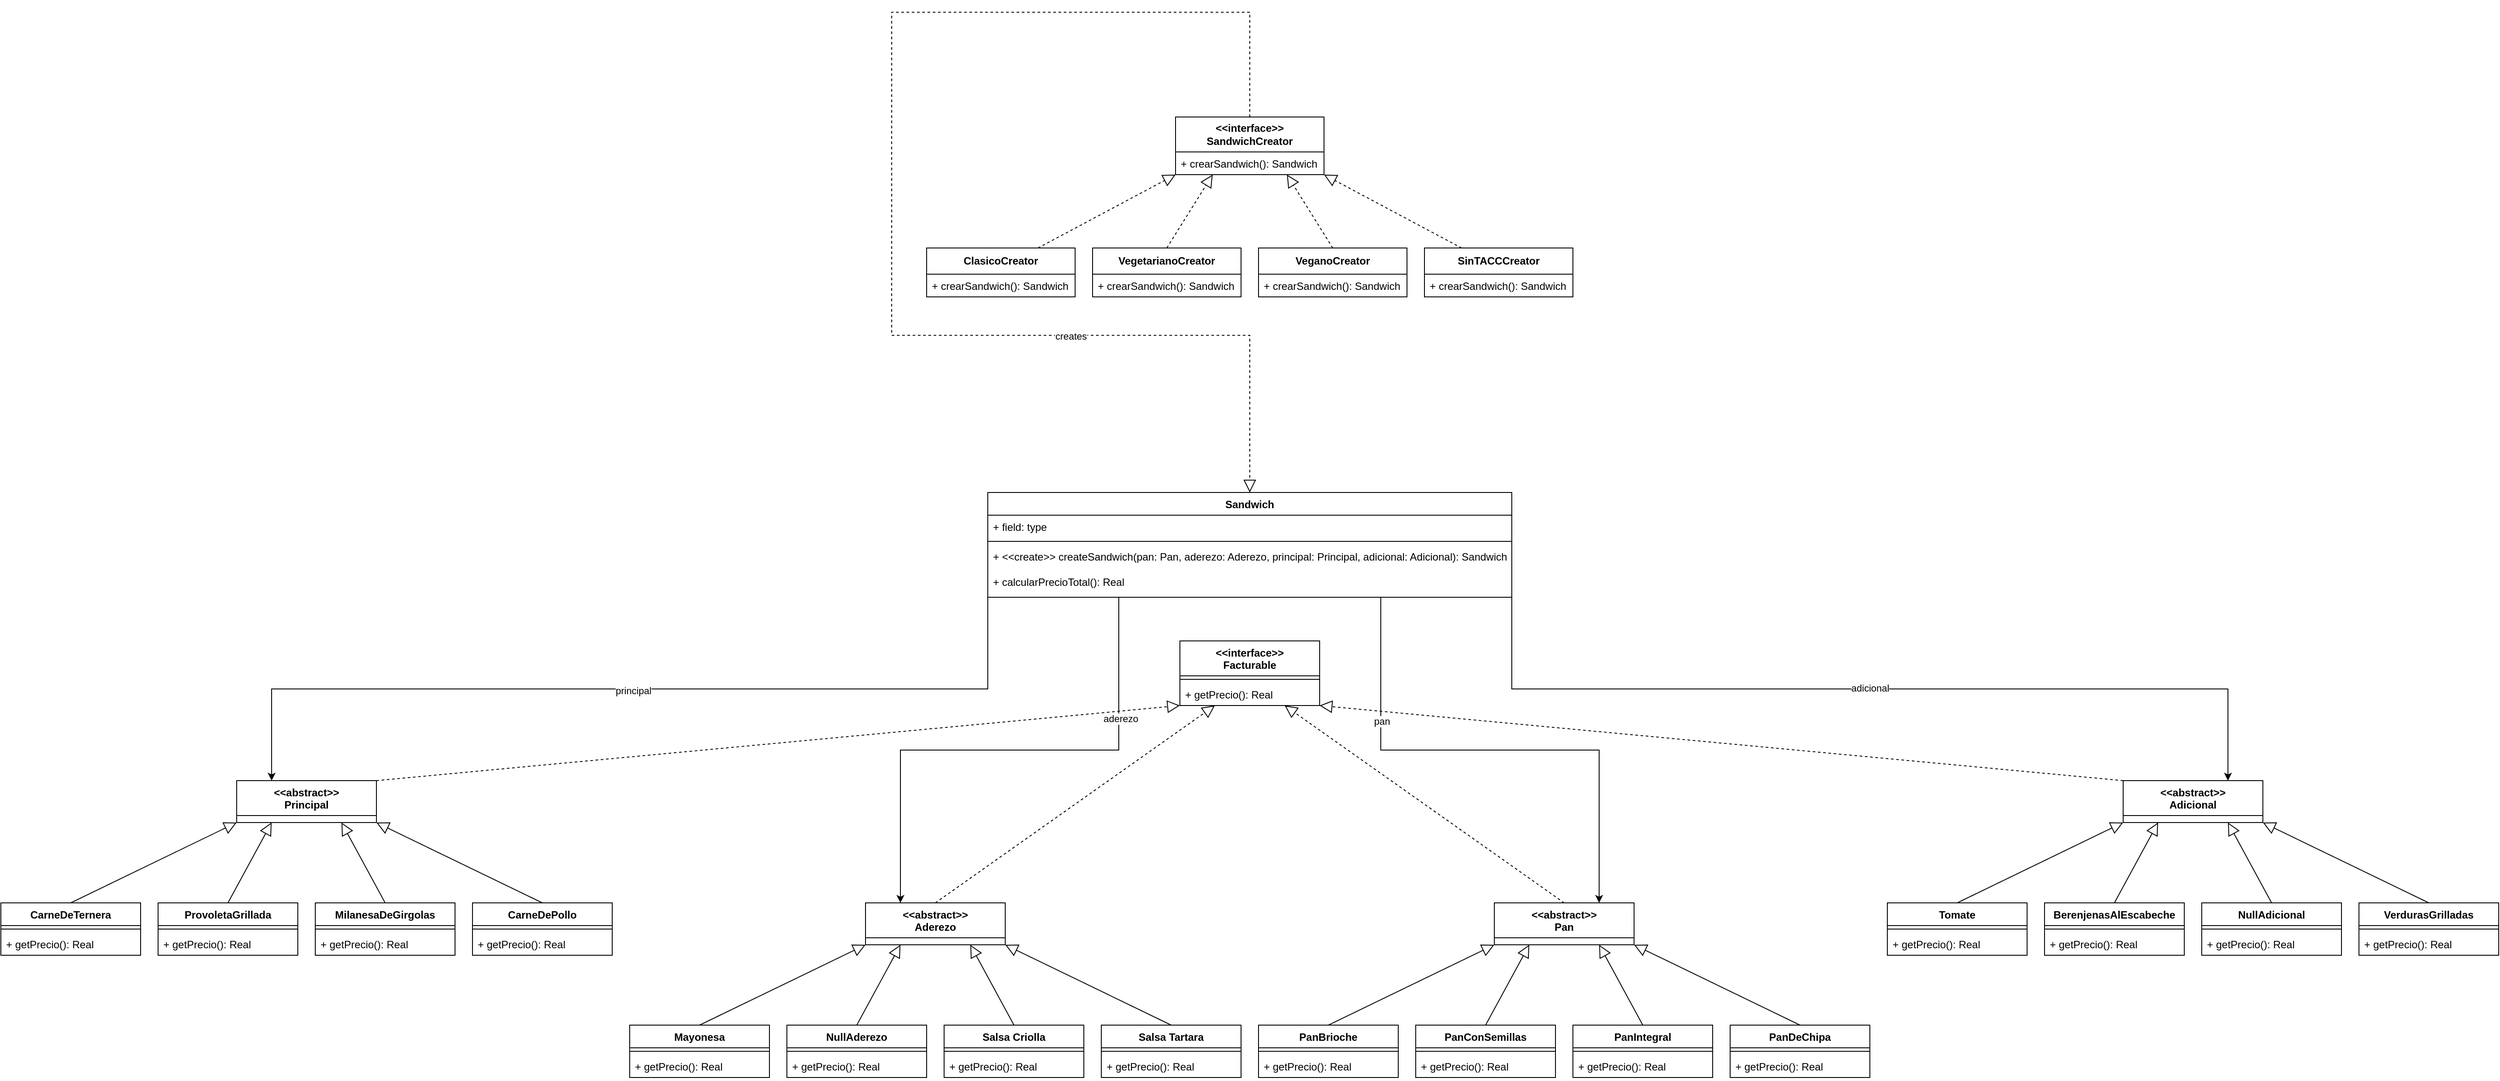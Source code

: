 <mxfile version="24.5.2" type="device">
  <diagram id="C5RBs43oDa-KdzZeNtuy" name="Page-1">
    <mxGraphModel dx="3088" dy="1905" grid="1" gridSize="10" guides="1" tooltips="1" connect="1" arrows="1" fold="1" page="1" pageScale="1" pageWidth="827" pageHeight="1169" math="0" shadow="0">
      <root>
        <mxCell id="WIyWlLk6GJQsqaUBKTNV-0" />
        <mxCell id="WIyWlLk6GJQsqaUBKTNV-1" parent="WIyWlLk6GJQsqaUBKTNV-0" />
        <mxCell id="1ritAqMeykAcv_voQN3b-46" style="edgeStyle=orthogonalEdgeStyle;rounded=0;orthogonalLoop=1;jettySize=auto;html=1;exitX=0;exitY=1;exitDx=0;exitDy=0;entryX=0.25;entryY=0;entryDx=0;entryDy=0;" edge="1" parent="WIyWlLk6GJQsqaUBKTNV-1" source="1ritAqMeykAcv_voQN3b-9" target="1ritAqMeykAcv_voQN3b-21">
          <mxGeometry relative="1" as="geometry" />
        </mxCell>
        <mxCell id="1ritAqMeykAcv_voQN3b-50" value="principal" style="edgeLabel;html=1;align=center;verticalAlign=middle;resizable=0;points=[];" vertex="1" connectable="0" parent="1ritAqMeykAcv_voQN3b-46">
          <mxGeometry x="-0.008" y="2" relative="1" as="geometry">
            <mxPoint as="offset" />
          </mxGeometry>
        </mxCell>
        <mxCell id="1ritAqMeykAcv_voQN3b-47" style="edgeStyle=orthogonalEdgeStyle;rounded=0;orthogonalLoop=1;jettySize=auto;html=1;exitX=1;exitY=1;exitDx=0;exitDy=0;entryX=0.75;entryY=0;entryDx=0;entryDy=0;" edge="1" parent="WIyWlLk6GJQsqaUBKTNV-1" source="1ritAqMeykAcv_voQN3b-9" target="1ritAqMeykAcv_voQN3b-28">
          <mxGeometry relative="1" as="geometry" />
        </mxCell>
        <mxCell id="1ritAqMeykAcv_voQN3b-53" value="adicional" style="edgeLabel;html=1;align=center;verticalAlign=middle;resizable=0;points=[];" vertex="1" connectable="0" parent="1ritAqMeykAcv_voQN3b-47">
          <mxGeometry y="1" relative="1" as="geometry">
            <mxPoint as="offset" />
          </mxGeometry>
        </mxCell>
        <mxCell id="1ritAqMeykAcv_voQN3b-48" style="edgeStyle=orthogonalEdgeStyle;rounded=0;orthogonalLoop=1;jettySize=auto;html=1;exitX=0.25;exitY=1;exitDx=0;exitDy=0;entryX=0.25;entryY=0;entryDx=0;entryDy=0;" edge="1" parent="WIyWlLk6GJQsqaUBKTNV-1" source="1ritAqMeykAcv_voQN3b-9" target="1ritAqMeykAcv_voQN3b-17">
          <mxGeometry relative="1" as="geometry" />
        </mxCell>
        <mxCell id="1ritAqMeykAcv_voQN3b-51" value="aderezo" style="edgeLabel;html=1;align=center;verticalAlign=middle;resizable=0;points=[];" vertex="1" connectable="0" parent="1ritAqMeykAcv_voQN3b-48">
          <mxGeometry x="-0.536" y="2" relative="1" as="geometry">
            <mxPoint as="offset" />
          </mxGeometry>
        </mxCell>
        <mxCell id="1ritAqMeykAcv_voQN3b-49" style="edgeStyle=orthogonalEdgeStyle;rounded=0;orthogonalLoop=1;jettySize=auto;html=1;exitX=0.75;exitY=1;exitDx=0;exitDy=0;entryX=0.75;entryY=0;entryDx=0;entryDy=0;" edge="1" parent="WIyWlLk6GJQsqaUBKTNV-1" source="1ritAqMeykAcv_voQN3b-9" target="1ritAqMeykAcv_voQN3b-25">
          <mxGeometry relative="1" as="geometry" />
        </mxCell>
        <mxCell id="1ritAqMeykAcv_voQN3b-52" value="pan" style="edgeLabel;html=1;align=center;verticalAlign=middle;resizable=0;points=[];" vertex="1" connectable="0" parent="1ritAqMeykAcv_voQN3b-49">
          <mxGeometry x="-0.527" y="1" relative="1" as="geometry">
            <mxPoint as="offset" />
          </mxGeometry>
        </mxCell>
        <mxCell id="1ritAqMeykAcv_voQN3b-9" value="Sandwich" style="swimlane;fontStyle=1;align=center;verticalAlign=top;childLayout=stackLayout;horizontal=1;startSize=26;horizontalStack=0;resizeParent=1;resizeParentMax=0;resizeLast=0;collapsible=1;marginBottom=0;whiteSpace=wrap;html=1;" vertex="1" parent="WIyWlLk6GJQsqaUBKTNV-1">
          <mxGeometry x="140" y="30" width="600" height="120" as="geometry">
            <mxRectangle x="360" y="80" width="90" height="30" as="alternateBounds" />
          </mxGeometry>
        </mxCell>
        <mxCell id="1ritAqMeykAcv_voQN3b-10" value="+ field: type" style="text;strokeColor=none;fillColor=none;align=left;verticalAlign=top;spacingLeft=4;spacingRight=4;overflow=hidden;rotatable=0;points=[[0,0.5],[1,0.5]];portConstraint=eastwest;whiteSpace=wrap;html=1;" vertex="1" parent="1ritAqMeykAcv_voQN3b-9">
          <mxGeometry y="26" width="600" height="26" as="geometry" />
        </mxCell>
        <mxCell id="1ritAqMeykAcv_voQN3b-11" value="" style="line;strokeWidth=1;fillColor=none;align=left;verticalAlign=middle;spacingTop=-1;spacingLeft=3;spacingRight=3;rotatable=0;labelPosition=right;points=[];portConstraint=eastwest;strokeColor=inherit;" vertex="1" parent="1ritAqMeykAcv_voQN3b-9">
          <mxGeometry y="52" width="600" height="8" as="geometry" />
        </mxCell>
        <mxCell id="1ritAqMeykAcv_voQN3b-12" value="&lt;div&gt;+ &amp;lt;&amp;lt;create&amp;gt;&amp;gt; createSandwich(pan: Pan, aderezo: Aderezo, principal: Principal, adicional: Adicional): Sandwich&lt;/div&gt;&lt;div&gt;&lt;br&gt;&lt;/div&gt;&lt;div&gt;+ calcularPrecioTotal(): Real&lt;br&gt;&lt;/div&gt;" style="text;strokeColor=none;fillColor=none;align=left;verticalAlign=top;spacingLeft=4;spacingRight=4;overflow=hidden;rotatable=0;points=[[0,0.5],[1,0.5]];portConstraint=eastwest;whiteSpace=wrap;html=1;" vertex="1" parent="1ritAqMeykAcv_voQN3b-9">
          <mxGeometry y="60" width="600" height="60" as="geometry" />
        </mxCell>
        <mxCell id="1ritAqMeykAcv_voQN3b-17" value="&lt;div&gt;&amp;lt;&amp;lt;abstract&amp;gt;&amp;gt;&lt;/div&gt;&lt;div&gt;Aderezo&lt;br&gt;&lt;/div&gt;" style="swimlane;fontStyle=1;align=center;verticalAlign=top;childLayout=stackLayout;horizontal=1;startSize=40;horizontalStack=0;resizeParent=1;resizeParentMax=0;resizeLast=0;collapsible=1;marginBottom=0;whiteSpace=wrap;html=1;" vertex="1" parent="WIyWlLk6GJQsqaUBKTNV-1">
          <mxGeometry y="500" width="160" height="48" as="geometry">
            <mxRectangle x="500" y="280" width="110" height="40" as="alternateBounds" />
          </mxGeometry>
        </mxCell>
        <mxCell id="1ritAqMeykAcv_voQN3b-21" value="&lt;div&gt;&amp;lt;&amp;lt;abstract&amp;gt;&amp;gt;&lt;/div&gt;&lt;div&gt;Principal&lt;br&gt;&lt;/div&gt;" style="swimlane;fontStyle=1;align=center;verticalAlign=top;childLayout=stackLayout;horizontal=1;startSize=40;horizontalStack=0;resizeParent=1;resizeParentMax=0;resizeLast=0;collapsible=1;marginBottom=0;whiteSpace=wrap;html=1;" vertex="1" parent="WIyWlLk6GJQsqaUBKTNV-1">
          <mxGeometry x="-720" y="360" width="160" height="48" as="geometry">
            <mxRectangle x="100" y="300" width="110" height="40" as="alternateBounds" />
          </mxGeometry>
        </mxCell>
        <mxCell id="1ritAqMeykAcv_voQN3b-25" value="&lt;div&gt;&amp;lt;&amp;lt;abstract&amp;gt;&amp;gt;&lt;/div&gt;Pan" style="swimlane;fontStyle=1;align=center;verticalAlign=top;childLayout=stackLayout;horizontal=1;startSize=40;horizontalStack=0;resizeParent=1;resizeParentMax=0;resizeLast=0;collapsible=1;marginBottom=0;whiteSpace=wrap;html=1;" vertex="1" parent="WIyWlLk6GJQsqaUBKTNV-1">
          <mxGeometry x="720" y="500" width="160" height="48" as="geometry">
            <mxRectangle x="340" y="420" width="110" height="40" as="alternateBounds" />
          </mxGeometry>
        </mxCell>
        <mxCell id="1ritAqMeykAcv_voQN3b-28" value="&lt;div&gt;&amp;lt;&amp;lt;abstract&amp;gt;&amp;gt;&lt;/div&gt;Adicional" style="swimlane;fontStyle=1;align=center;verticalAlign=top;childLayout=stackLayout;horizontal=1;startSize=40;horizontalStack=0;resizeParent=1;resizeParentMax=0;resizeLast=0;collapsible=1;marginBottom=0;whiteSpace=wrap;html=1;" vertex="1" parent="WIyWlLk6GJQsqaUBKTNV-1">
          <mxGeometry x="1440" y="360" width="160" height="48" as="geometry">
            <mxRectangle x="540" y="420" width="110" height="40" as="alternateBounds" />
          </mxGeometry>
        </mxCell>
        <mxCell id="1ritAqMeykAcv_voQN3b-35" value="&lt;div&gt;&amp;lt;&amp;lt;interface&amp;gt;&amp;gt;&lt;br&gt;&lt;/div&gt;&lt;div&gt;Facturable&lt;/div&gt;" style="swimlane;fontStyle=1;align=center;verticalAlign=top;childLayout=stackLayout;horizontal=1;startSize=40;horizontalStack=0;resizeParent=1;resizeParentMax=0;resizeLast=0;collapsible=1;marginBottom=0;whiteSpace=wrap;html=1;" vertex="1" parent="WIyWlLk6GJQsqaUBKTNV-1">
          <mxGeometry x="360" y="200" width="160" height="74" as="geometry" />
        </mxCell>
        <mxCell id="1ritAqMeykAcv_voQN3b-37" value="" style="line;strokeWidth=1;fillColor=none;align=left;verticalAlign=middle;spacingTop=-1;spacingLeft=3;spacingRight=3;rotatable=0;labelPosition=right;points=[];portConstraint=eastwest;strokeColor=inherit;" vertex="1" parent="1ritAqMeykAcv_voQN3b-35">
          <mxGeometry y="40" width="160" height="8" as="geometry" />
        </mxCell>
        <mxCell id="1ritAqMeykAcv_voQN3b-38" value="+ getPrecio(): Real" style="text;strokeColor=none;fillColor=none;align=left;verticalAlign=top;spacingLeft=4;spacingRight=4;overflow=hidden;rotatable=0;points=[[0,0.5],[1,0.5]];portConstraint=eastwest;whiteSpace=wrap;html=1;" vertex="1" parent="1ritAqMeykAcv_voQN3b-35">
          <mxGeometry y="48" width="160" height="26" as="geometry" />
        </mxCell>
        <mxCell id="1ritAqMeykAcv_voQN3b-39" value="" style="endArrow=block;dashed=1;endFill=0;endSize=12;html=1;rounded=0;exitX=1;exitY=0;exitDx=0;exitDy=0;entryX=0;entryY=1;entryDx=0;entryDy=0;" edge="1" parent="WIyWlLk6GJQsqaUBKTNV-1" source="1ritAqMeykAcv_voQN3b-21" target="1ritAqMeykAcv_voQN3b-35">
          <mxGeometry width="160" relative="1" as="geometry">
            <mxPoint x="330" y="260" as="sourcePoint" />
            <mxPoint x="490" y="260" as="targetPoint" />
          </mxGeometry>
        </mxCell>
        <mxCell id="1ritAqMeykAcv_voQN3b-40" value="" style="endArrow=block;dashed=1;endFill=0;endSize=12;html=1;rounded=0;exitX=0.5;exitY=0;exitDx=0;exitDy=0;entryX=0.25;entryY=1;entryDx=0;entryDy=0;" edge="1" parent="WIyWlLk6GJQsqaUBKTNV-1" source="1ritAqMeykAcv_voQN3b-17" target="1ritAqMeykAcv_voQN3b-35">
          <mxGeometry width="160" relative="1" as="geometry">
            <mxPoint x="330" y="260" as="sourcePoint" />
            <mxPoint x="490" y="260" as="targetPoint" />
          </mxGeometry>
        </mxCell>
        <mxCell id="1ritAqMeykAcv_voQN3b-41" value="" style="endArrow=block;dashed=1;endFill=0;endSize=12;html=1;rounded=0;exitX=0.5;exitY=0;exitDx=0;exitDy=0;entryX=0.75;entryY=1;entryDx=0;entryDy=0;" edge="1" parent="WIyWlLk6GJQsqaUBKTNV-1" source="1ritAqMeykAcv_voQN3b-25" target="1ritAqMeykAcv_voQN3b-35">
          <mxGeometry width="160" relative="1" as="geometry">
            <mxPoint x="330" y="260" as="sourcePoint" />
            <mxPoint x="490" y="260" as="targetPoint" />
          </mxGeometry>
        </mxCell>
        <mxCell id="1ritAqMeykAcv_voQN3b-42" value="" style="endArrow=block;dashed=1;endFill=0;endSize=12;html=1;rounded=0;exitX=0;exitY=0;exitDx=0;exitDy=0;entryX=1;entryY=1;entryDx=0;entryDy=0;" edge="1" parent="WIyWlLk6GJQsqaUBKTNV-1" source="1ritAqMeykAcv_voQN3b-28" target="1ritAqMeykAcv_voQN3b-35">
          <mxGeometry width="160" relative="1" as="geometry">
            <mxPoint x="330" y="260" as="sourcePoint" />
            <mxPoint x="490" y="260" as="targetPoint" />
          </mxGeometry>
        </mxCell>
        <mxCell id="1ritAqMeykAcv_voQN3b-54" value="PanBrioche" style="swimlane;fontStyle=1;align=center;verticalAlign=top;childLayout=stackLayout;horizontal=1;startSize=26;horizontalStack=0;resizeParent=1;resizeParentMax=0;resizeLast=0;collapsible=1;marginBottom=0;whiteSpace=wrap;html=1;" vertex="1" parent="WIyWlLk6GJQsqaUBKTNV-1">
          <mxGeometry x="450" y="640" width="160" height="60" as="geometry" />
        </mxCell>
        <mxCell id="1ritAqMeykAcv_voQN3b-56" value="" style="line;strokeWidth=1;fillColor=none;align=left;verticalAlign=middle;spacingTop=-1;spacingLeft=3;spacingRight=3;rotatable=0;labelPosition=right;points=[];portConstraint=eastwest;strokeColor=inherit;" vertex="1" parent="1ritAqMeykAcv_voQN3b-54">
          <mxGeometry y="26" width="160" height="8" as="geometry" />
        </mxCell>
        <mxCell id="1ritAqMeykAcv_voQN3b-57" value="+ getPrecio(): Real" style="text;strokeColor=none;fillColor=none;align=left;verticalAlign=top;spacingLeft=4;spacingRight=4;overflow=hidden;rotatable=0;points=[[0,0.5],[1,0.5]];portConstraint=eastwest;whiteSpace=wrap;html=1;" vertex="1" parent="1ritAqMeykAcv_voQN3b-54">
          <mxGeometry y="34" width="160" height="26" as="geometry" />
        </mxCell>
        <mxCell id="1ritAqMeykAcv_voQN3b-58" value="PanConSemillas" style="swimlane;fontStyle=1;align=center;verticalAlign=top;childLayout=stackLayout;horizontal=1;startSize=26;horizontalStack=0;resizeParent=1;resizeParentMax=0;resizeLast=0;collapsible=1;marginBottom=0;whiteSpace=wrap;html=1;" vertex="1" parent="WIyWlLk6GJQsqaUBKTNV-1">
          <mxGeometry x="630" y="640" width="160" height="60" as="geometry" />
        </mxCell>
        <mxCell id="1ritAqMeykAcv_voQN3b-60" value="" style="line;strokeWidth=1;fillColor=none;align=left;verticalAlign=middle;spacingTop=-1;spacingLeft=3;spacingRight=3;rotatable=0;labelPosition=right;points=[];portConstraint=eastwest;strokeColor=inherit;" vertex="1" parent="1ritAqMeykAcv_voQN3b-58">
          <mxGeometry y="26" width="160" height="8" as="geometry" />
        </mxCell>
        <mxCell id="1ritAqMeykAcv_voQN3b-61" value="+ getPrecio(): Real" style="text;strokeColor=none;fillColor=none;align=left;verticalAlign=top;spacingLeft=4;spacingRight=4;overflow=hidden;rotatable=0;points=[[0,0.5],[1,0.5]];portConstraint=eastwest;whiteSpace=wrap;html=1;" vertex="1" parent="1ritAqMeykAcv_voQN3b-58">
          <mxGeometry y="34" width="160" height="26" as="geometry" />
        </mxCell>
        <mxCell id="1ritAqMeykAcv_voQN3b-62" value="PanIntegral" style="swimlane;fontStyle=1;align=center;verticalAlign=top;childLayout=stackLayout;horizontal=1;startSize=26;horizontalStack=0;resizeParent=1;resizeParentMax=0;resizeLast=0;collapsible=1;marginBottom=0;whiteSpace=wrap;html=1;" vertex="1" parent="WIyWlLk6GJQsqaUBKTNV-1">
          <mxGeometry x="810" y="640" width="160" height="60" as="geometry" />
        </mxCell>
        <mxCell id="1ritAqMeykAcv_voQN3b-64" value="" style="line;strokeWidth=1;fillColor=none;align=left;verticalAlign=middle;spacingTop=-1;spacingLeft=3;spacingRight=3;rotatable=0;labelPosition=right;points=[];portConstraint=eastwest;strokeColor=inherit;" vertex="1" parent="1ritAqMeykAcv_voQN3b-62">
          <mxGeometry y="26" width="160" height="8" as="geometry" />
        </mxCell>
        <mxCell id="1ritAqMeykAcv_voQN3b-65" value="+ getPrecio(): Real" style="text;strokeColor=none;fillColor=none;align=left;verticalAlign=top;spacingLeft=4;spacingRight=4;overflow=hidden;rotatable=0;points=[[0,0.5],[1,0.5]];portConstraint=eastwest;whiteSpace=wrap;html=1;" vertex="1" parent="1ritAqMeykAcv_voQN3b-62">
          <mxGeometry y="34" width="160" height="26" as="geometry" />
        </mxCell>
        <mxCell id="1ritAqMeykAcv_voQN3b-66" value="PanDeChipa" style="swimlane;fontStyle=1;align=center;verticalAlign=top;childLayout=stackLayout;horizontal=1;startSize=26;horizontalStack=0;resizeParent=1;resizeParentMax=0;resizeLast=0;collapsible=1;marginBottom=0;whiteSpace=wrap;html=1;" vertex="1" parent="WIyWlLk6GJQsqaUBKTNV-1">
          <mxGeometry x="990" y="640" width="160" height="60" as="geometry" />
        </mxCell>
        <mxCell id="1ritAqMeykAcv_voQN3b-68" value="" style="line;strokeWidth=1;fillColor=none;align=left;verticalAlign=middle;spacingTop=-1;spacingLeft=3;spacingRight=3;rotatable=0;labelPosition=right;points=[];portConstraint=eastwest;strokeColor=inherit;" vertex="1" parent="1ritAqMeykAcv_voQN3b-66">
          <mxGeometry y="26" width="160" height="8" as="geometry" />
        </mxCell>
        <mxCell id="1ritAqMeykAcv_voQN3b-69" value="+ getPrecio(): Real" style="text;strokeColor=none;fillColor=none;align=left;verticalAlign=top;spacingLeft=4;spacingRight=4;overflow=hidden;rotatable=0;points=[[0,0.5],[1,0.5]];portConstraint=eastwest;whiteSpace=wrap;html=1;" vertex="1" parent="1ritAqMeykAcv_voQN3b-66">
          <mxGeometry y="34" width="160" height="26" as="geometry" />
        </mxCell>
        <mxCell id="1ritAqMeykAcv_voQN3b-70" value="" style="endArrow=block;endFill=0;endSize=12;html=1;rounded=0;exitX=0.5;exitY=0;exitDx=0;exitDy=0;entryX=0;entryY=1;entryDx=0;entryDy=0;" edge="1" parent="WIyWlLk6GJQsqaUBKTNV-1" source="1ritAqMeykAcv_voQN3b-54" target="1ritAqMeykAcv_voQN3b-25">
          <mxGeometry width="160" relative="1" as="geometry">
            <mxPoint x="200" y="500" as="sourcePoint" />
            <mxPoint x="360" y="500" as="targetPoint" />
          </mxGeometry>
        </mxCell>
        <mxCell id="1ritAqMeykAcv_voQN3b-71" value="" style="endArrow=block;endFill=0;endSize=12;html=1;rounded=0;exitX=0.5;exitY=0;exitDx=0;exitDy=0;entryX=0.25;entryY=1;entryDx=0;entryDy=0;" edge="1" parent="WIyWlLk6GJQsqaUBKTNV-1" source="1ritAqMeykAcv_voQN3b-58" target="1ritAqMeykAcv_voQN3b-25">
          <mxGeometry width="160" relative="1" as="geometry">
            <mxPoint x="200" y="500" as="sourcePoint" />
            <mxPoint x="360" y="500" as="targetPoint" />
          </mxGeometry>
        </mxCell>
        <mxCell id="1ritAqMeykAcv_voQN3b-72" value="" style="endArrow=block;endFill=0;endSize=12;html=1;rounded=0;exitX=0.5;exitY=0;exitDx=0;exitDy=0;entryX=0.75;entryY=1;entryDx=0;entryDy=0;" edge="1" parent="WIyWlLk6GJQsqaUBKTNV-1" source="1ritAqMeykAcv_voQN3b-62" target="1ritAqMeykAcv_voQN3b-25">
          <mxGeometry width="160" relative="1" as="geometry">
            <mxPoint x="200" y="500" as="sourcePoint" />
            <mxPoint x="360" y="500" as="targetPoint" />
          </mxGeometry>
        </mxCell>
        <mxCell id="1ritAqMeykAcv_voQN3b-73" value="" style="endArrow=block;endFill=0;endSize=12;html=1;rounded=0;exitX=0.5;exitY=0;exitDx=0;exitDy=0;entryX=1;entryY=1;entryDx=0;entryDy=0;" edge="1" parent="WIyWlLk6GJQsqaUBKTNV-1" source="1ritAqMeykAcv_voQN3b-66" target="1ritAqMeykAcv_voQN3b-25">
          <mxGeometry width="160" relative="1" as="geometry">
            <mxPoint x="200" y="500" as="sourcePoint" />
            <mxPoint x="360" y="500" as="targetPoint" />
          </mxGeometry>
        </mxCell>
        <mxCell id="1ritAqMeykAcv_voQN3b-74" value="Mayonesa" style="swimlane;fontStyle=1;align=center;verticalAlign=top;childLayout=stackLayout;horizontal=1;startSize=26;horizontalStack=0;resizeParent=1;resizeParentMax=0;resizeLast=0;collapsible=1;marginBottom=0;whiteSpace=wrap;html=1;" vertex="1" parent="WIyWlLk6GJQsqaUBKTNV-1">
          <mxGeometry x="-270" y="640" width="160" height="60" as="geometry" />
        </mxCell>
        <mxCell id="1ritAqMeykAcv_voQN3b-76" value="" style="line;strokeWidth=1;fillColor=none;align=left;verticalAlign=middle;spacingTop=-1;spacingLeft=3;spacingRight=3;rotatable=0;labelPosition=right;points=[];portConstraint=eastwest;strokeColor=inherit;" vertex="1" parent="1ritAqMeykAcv_voQN3b-74">
          <mxGeometry y="26" width="160" height="8" as="geometry" />
        </mxCell>
        <mxCell id="1ritAqMeykAcv_voQN3b-77" value="+ getPrecio(): Real" style="text;strokeColor=none;fillColor=none;align=left;verticalAlign=top;spacingLeft=4;spacingRight=4;overflow=hidden;rotatable=0;points=[[0,0.5],[1,0.5]];portConstraint=eastwest;whiteSpace=wrap;html=1;" vertex="1" parent="1ritAqMeykAcv_voQN3b-74">
          <mxGeometry y="34" width="160" height="26" as="geometry" />
        </mxCell>
        <mxCell id="1ritAqMeykAcv_voQN3b-78" value="NullAderezo" style="swimlane;fontStyle=1;align=center;verticalAlign=top;childLayout=stackLayout;horizontal=1;startSize=26;horizontalStack=0;resizeParent=1;resizeParentMax=0;resizeLast=0;collapsible=1;marginBottom=0;whiteSpace=wrap;html=1;" vertex="1" parent="WIyWlLk6GJQsqaUBKTNV-1">
          <mxGeometry x="-90" y="640" width="160" height="60" as="geometry" />
        </mxCell>
        <mxCell id="1ritAqMeykAcv_voQN3b-79" value="" style="line;strokeWidth=1;fillColor=none;align=left;verticalAlign=middle;spacingTop=-1;spacingLeft=3;spacingRight=3;rotatable=0;labelPosition=right;points=[];portConstraint=eastwest;strokeColor=inherit;" vertex="1" parent="1ritAqMeykAcv_voQN3b-78">
          <mxGeometry y="26" width="160" height="8" as="geometry" />
        </mxCell>
        <mxCell id="1ritAqMeykAcv_voQN3b-80" value="+ getPrecio(): Real" style="text;strokeColor=none;fillColor=none;align=left;verticalAlign=top;spacingLeft=4;spacingRight=4;overflow=hidden;rotatable=0;points=[[0,0.5],[1,0.5]];portConstraint=eastwest;whiteSpace=wrap;html=1;" vertex="1" parent="1ritAqMeykAcv_voQN3b-78">
          <mxGeometry y="34" width="160" height="26" as="geometry" />
        </mxCell>
        <mxCell id="1ritAqMeykAcv_voQN3b-81" value="Salsa Criolla" style="swimlane;fontStyle=1;align=center;verticalAlign=top;childLayout=stackLayout;horizontal=1;startSize=26;horizontalStack=0;resizeParent=1;resizeParentMax=0;resizeLast=0;collapsible=1;marginBottom=0;whiteSpace=wrap;html=1;" vertex="1" parent="WIyWlLk6GJQsqaUBKTNV-1">
          <mxGeometry x="90" y="640" width="160" height="60" as="geometry" />
        </mxCell>
        <mxCell id="1ritAqMeykAcv_voQN3b-82" value="" style="line;strokeWidth=1;fillColor=none;align=left;verticalAlign=middle;spacingTop=-1;spacingLeft=3;spacingRight=3;rotatable=0;labelPosition=right;points=[];portConstraint=eastwest;strokeColor=inherit;" vertex="1" parent="1ritAqMeykAcv_voQN3b-81">
          <mxGeometry y="26" width="160" height="8" as="geometry" />
        </mxCell>
        <mxCell id="1ritAqMeykAcv_voQN3b-83" value="+ getPrecio(): Real" style="text;strokeColor=none;fillColor=none;align=left;verticalAlign=top;spacingLeft=4;spacingRight=4;overflow=hidden;rotatable=0;points=[[0,0.5],[1,0.5]];portConstraint=eastwest;whiteSpace=wrap;html=1;" vertex="1" parent="1ritAqMeykAcv_voQN3b-81">
          <mxGeometry y="34" width="160" height="26" as="geometry" />
        </mxCell>
        <mxCell id="1ritAqMeykAcv_voQN3b-84" value="Salsa Tartara" style="swimlane;fontStyle=1;align=center;verticalAlign=top;childLayout=stackLayout;horizontal=1;startSize=26;horizontalStack=0;resizeParent=1;resizeParentMax=0;resizeLast=0;collapsible=1;marginBottom=0;whiteSpace=wrap;html=1;" vertex="1" parent="WIyWlLk6GJQsqaUBKTNV-1">
          <mxGeometry x="270" y="640" width="160" height="60" as="geometry" />
        </mxCell>
        <mxCell id="1ritAqMeykAcv_voQN3b-85" value="" style="line;strokeWidth=1;fillColor=none;align=left;verticalAlign=middle;spacingTop=-1;spacingLeft=3;spacingRight=3;rotatable=0;labelPosition=right;points=[];portConstraint=eastwest;strokeColor=inherit;" vertex="1" parent="1ritAqMeykAcv_voQN3b-84">
          <mxGeometry y="26" width="160" height="8" as="geometry" />
        </mxCell>
        <mxCell id="1ritAqMeykAcv_voQN3b-86" value="+ getPrecio(): Real" style="text;strokeColor=none;fillColor=none;align=left;verticalAlign=top;spacingLeft=4;spacingRight=4;overflow=hidden;rotatable=0;points=[[0,0.5],[1,0.5]];portConstraint=eastwest;whiteSpace=wrap;html=1;" vertex="1" parent="1ritAqMeykAcv_voQN3b-84">
          <mxGeometry y="34" width="160" height="26" as="geometry" />
        </mxCell>
        <mxCell id="1ritAqMeykAcv_voQN3b-87" value="" style="endArrow=block;endFill=0;endSize=12;html=1;rounded=0;exitX=0.5;exitY=0;exitDx=0;exitDy=0;entryX=0;entryY=1;entryDx=0;entryDy=0;" edge="1" parent="WIyWlLk6GJQsqaUBKTNV-1" source="1ritAqMeykAcv_voQN3b-74" target="1ritAqMeykAcv_voQN3b-17">
          <mxGeometry width="160" relative="1" as="geometry">
            <mxPoint x="220" y="500" as="sourcePoint" />
            <mxPoint x="380" y="500" as="targetPoint" />
          </mxGeometry>
        </mxCell>
        <mxCell id="1ritAqMeykAcv_voQN3b-88" value="" style="endArrow=block;endFill=0;endSize=12;html=1;rounded=0;exitX=0.5;exitY=0;exitDx=0;exitDy=0;entryX=0.25;entryY=1;entryDx=0;entryDy=0;" edge="1" parent="WIyWlLk6GJQsqaUBKTNV-1" source="1ritAqMeykAcv_voQN3b-78" target="1ritAqMeykAcv_voQN3b-17">
          <mxGeometry width="160" relative="1" as="geometry">
            <mxPoint x="220" y="500" as="sourcePoint" />
            <mxPoint x="380" y="500" as="targetPoint" />
          </mxGeometry>
        </mxCell>
        <mxCell id="1ritAqMeykAcv_voQN3b-89" value="" style="endArrow=block;endFill=0;endSize=12;html=1;rounded=0;exitX=0.5;exitY=0;exitDx=0;exitDy=0;entryX=0.75;entryY=1;entryDx=0;entryDy=0;" edge="1" parent="WIyWlLk6GJQsqaUBKTNV-1" source="1ritAqMeykAcv_voQN3b-81" target="1ritAqMeykAcv_voQN3b-17">
          <mxGeometry width="160" relative="1" as="geometry">
            <mxPoint x="220" y="500" as="sourcePoint" />
            <mxPoint x="380" y="500" as="targetPoint" />
          </mxGeometry>
        </mxCell>
        <mxCell id="1ritAqMeykAcv_voQN3b-90" value="" style="endArrow=block;endFill=0;endSize=12;html=1;rounded=0;exitX=0.5;exitY=0;exitDx=0;exitDy=0;entryX=1;entryY=1;entryDx=0;entryDy=0;" edge="1" parent="WIyWlLk6GJQsqaUBKTNV-1" source="1ritAqMeykAcv_voQN3b-84" target="1ritAqMeykAcv_voQN3b-17">
          <mxGeometry width="160" relative="1" as="geometry">
            <mxPoint x="220" y="500" as="sourcePoint" />
            <mxPoint x="380" y="500" as="targetPoint" />
          </mxGeometry>
        </mxCell>
        <mxCell id="1ritAqMeykAcv_voQN3b-91" value="CarneDeTernera" style="swimlane;fontStyle=1;align=center;verticalAlign=top;childLayout=stackLayout;horizontal=1;startSize=26;horizontalStack=0;resizeParent=1;resizeParentMax=0;resizeLast=0;collapsible=1;marginBottom=0;whiteSpace=wrap;html=1;" vertex="1" parent="WIyWlLk6GJQsqaUBKTNV-1">
          <mxGeometry x="-990" y="500" width="160" height="60" as="geometry" />
        </mxCell>
        <mxCell id="1ritAqMeykAcv_voQN3b-92" value="" style="line;strokeWidth=1;fillColor=none;align=left;verticalAlign=middle;spacingTop=-1;spacingLeft=3;spacingRight=3;rotatable=0;labelPosition=right;points=[];portConstraint=eastwest;strokeColor=inherit;" vertex="1" parent="1ritAqMeykAcv_voQN3b-91">
          <mxGeometry y="26" width="160" height="8" as="geometry" />
        </mxCell>
        <mxCell id="1ritAqMeykAcv_voQN3b-93" value="+ getPrecio(): Real" style="text;strokeColor=none;fillColor=none;align=left;verticalAlign=top;spacingLeft=4;spacingRight=4;overflow=hidden;rotatable=0;points=[[0,0.5],[1,0.5]];portConstraint=eastwest;whiteSpace=wrap;html=1;" vertex="1" parent="1ritAqMeykAcv_voQN3b-91">
          <mxGeometry y="34" width="160" height="26" as="geometry" />
        </mxCell>
        <mxCell id="1ritAqMeykAcv_voQN3b-94" value="ProvoletaGrillada" style="swimlane;fontStyle=1;align=center;verticalAlign=top;childLayout=stackLayout;horizontal=1;startSize=26;horizontalStack=0;resizeParent=1;resizeParentMax=0;resizeLast=0;collapsible=1;marginBottom=0;whiteSpace=wrap;html=1;" vertex="1" parent="WIyWlLk6GJQsqaUBKTNV-1">
          <mxGeometry x="-810" y="500" width="160" height="60" as="geometry" />
        </mxCell>
        <mxCell id="1ritAqMeykAcv_voQN3b-95" value="" style="line;strokeWidth=1;fillColor=none;align=left;verticalAlign=middle;spacingTop=-1;spacingLeft=3;spacingRight=3;rotatable=0;labelPosition=right;points=[];portConstraint=eastwest;strokeColor=inherit;" vertex="1" parent="1ritAqMeykAcv_voQN3b-94">
          <mxGeometry y="26" width="160" height="8" as="geometry" />
        </mxCell>
        <mxCell id="1ritAqMeykAcv_voQN3b-96" value="+ getPrecio(): Real" style="text;strokeColor=none;fillColor=none;align=left;verticalAlign=top;spacingLeft=4;spacingRight=4;overflow=hidden;rotatable=0;points=[[0,0.5],[1,0.5]];portConstraint=eastwest;whiteSpace=wrap;html=1;" vertex="1" parent="1ritAqMeykAcv_voQN3b-94">
          <mxGeometry y="34" width="160" height="26" as="geometry" />
        </mxCell>
        <mxCell id="1ritAqMeykAcv_voQN3b-97" value="MilanesaDeGirgolas" style="swimlane;fontStyle=1;align=center;verticalAlign=top;childLayout=stackLayout;horizontal=1;startSize=26;horizontalStack=0;resizeParent=1;resizeParentMax=0;resizeLast=0;collapsible=1;marginBottom=0;whiteSpace=wrap;html=1;" vertex="1" parent="WIyWlLk6GJQsqaUBKTNV-1">
          <mxGeometry x="-630" y="500" width="160" height="60" as="geometry" />
        </mxCell>
        <mxCell id="1ritAqMeykAcv_voQN3b-98" value="" style="line;strokeWidth=1;fillColor=none;align=left;verticalAlign=middle;spacingTop=-1;spacingLeft=3;spacingRight=3;rotatable=0;labelPosition=right;points=[];portConstraint=eastwest;strokeColor=inherit;" vertex="1" parent="1ritAqMeykAcv_voQN3b-97">
          <mxGeometry y="26" width="160" height="8" as="geometry" />
        </mxCell>
        <mxCell id="1ritAqMeykAcv_voQN3b-99" value="+ getPrecio(): Real" style="text;strokeColor=none;fillColor=none;align=left;verticalAlign=top;spacingLeft=4;spacingRight=4;overflow=hidden;rotatable=0;points=[[0,0.5],[1,0.5]];portConstraint=eastwest;whiteSpace=wrap;html=1;" vertex="1" parent="1ritAqMeykAcv_voQN3b-97">
          <mxGeometry y="34" width="160" height="26" as="geometry" />
        </mxCell>
        <mxCell id="1ritAqMeykAcv_voQN3b-100" value="CarneDePollo" style="swimlane;fontStyle=1;align=center;verticalAlign=top;childLayout=stackLayout;horizontal=1;startSize=26;horizontalStack=0;resizeParent=1;resizeParentMax=0;resizeLast=0;collapsible=1;marginBottom=0;whiteSpace=wrap;html=1;" vertex="1" parent="WIyWlLk6GJQsqaUBKTNV-1">
          <mxGeometry x="-450" y="500" width="160" height="60" as="geometry" />
        </mxCell>
        <mxCell id="1ritAqMeykAcv_voQN3b-101" value="" style="line;strokeWidth=1;fillColor=none;align=left;verticalAlign=middle;spacingTop=-1;spacingLeft=3;spacingRight=3;rotatable=0;labelPosition=right;points=[];portConstraint=eastwest;strokeColor=inherit;" vertex="1" parent="1ritAqMeykAcv_voQN3b-100">
          <mxGeometry y="26" width="160" height="8" as="geometry" />
        </mxCell>
        <mxCell id="1ritAqMeykAcv_voQN3b-102" value="+ getPrecio(): Real" style="text;strokeColor=none;fillColor=none;align=left;verticalAlign=top;spacingLeft=4;spacingRight=4;overflow=hidden;rotatable=0;points=[[0,0.5],[1,0.5]];portConstraint=eastwest;whiteSpace=wrap;html=1;" vertex="1" parent="1ritAqMeykAcv_voQN3b-100">
          <mxGeometry y="34" width="160" height="26" as="geometry" />
        </mxCell>
        <mxCell id="1ritAqMeykAcv_voQN3b-103" value="" style="endArrow=block;endFill=0;endSize=12;html=1;rounded=0;exitX=0.5;exitY=0;exitDx=0;exitDy=0;entryX=0;entryY=1;entryDx=0;entryDy=0;" edge="1" parent="WIyWlLk6GJQsqaUBKTNV-1" source="1ritAqMeykAcv_voQN3b-91" target="1ritAqMeykAcv_voQN3b-21">
          <mxGeometry width="160" relative="1" as="geometry">
            <mxPoint x="-440" y="360" as="sourcePoint" />
            <mxPoint x="-280" y="360" as="targetPoint" />
          </mxGeometry>
        </mxCell>
        <mxCell id="1ritAqMeykAcv_voQN3b-104" value="" style="endArrow=block;endFill=0;endSize=12;html=1;rounded=0;exitX=0.5;exitY=0;exitDx=0;exitDy=0;entryX=0.25;entryY=1;entryDx=0;entryDy=0;" edge="1" parent="WIyWlLk6GJQsqaUBKTNV-1" source="1ritAqMeykAcv_voQN3b-94" target="1ritAqMeykAcv_voQN3b-21">
          <mxGeometry width="160" relative="1" as="geometry">
            <mxPoint x="-440" y="360" as="sourcePoint" />
            <mxPoint x="-620" y="420" as="targetPoint" />
          </mxGeometry>
        </mxCell>
        <mxCell id="1ritAqMeykAcv_voQN3b-105" value="" style="endArrow=block;endFill=0;endSize=12;html=1;rounded=0;exitX=0.5;exitY=0;exitDx=0;exitDy=0;entryX=0.75;entryY=1;entryDx=0;entryDy=0;" edge="1" parent="WIyWlLk6GJQsqaUBKTNV-1" source="1ritAqMeykAcv_voQN3b-97" target="1ritAqMeykAcv_voQN3b-21">
          <mxGeometry width="160" relative="1" as="geometry">
            <mxPoint x="-440" y="360" as="sourcePoint" />
            <mxPoint x="-280" y="360" as="targetPoint" />
          </mxGeometry>
        </mxCell>
        <mxCell id="1ritAqMeykAcv_voQN3b-106" value="" style="endArrow=block;endFill=0;endSize=12;html=1;rounded=0;exitX=0.5;exitY=0;exitDx=0;exitDy=0;entryX=1;entryY=1;entryDx=0;entryDy=0;" edge="1" parent="WIyWlLk6GJQsqaUBKTNV-1" source="1ritAqMeykAcv_voQN3b-100" target="1ritAqMeykAcv_voQN3b-21">
          <mxGeometry width="160" relative="1" as="geometry">
            <mxPoint x="-440" y="360" as="sourcePoint" />
            <mxPoint x="-280" y="360" as="targetPoint" />
          </mxGeometry>
        </mxCell>
        <mxCell id="1ritAqMeykAcv_voQN3b-107" value="Tomate" style="swimlane;fontStyle=1;align=center;verticalAlign=top;childLayout=stackLayout;horizontal=1;startSize=26;horizontalStack=0;resizeParent=1;resizeParentMax=0;resizeLast=0;collapsible=1;marginBottom=0;whiteSpace=wrap;html=1;" vertex="1" parent="WIyWlLk6GJQsqaUBKTNV-1">
          <mxGeometry x="1170" y="500" width="160" height="60" as="geometry" />
        </mxCell>
        <mxCell id="1ritAqMeykAcv_voQN3b-109" value="" style="line;strokeWidth=1;fillColor=none;align=left;verticalAlign=middle;spacingTop=-1;spacingLeft=3;spacingRight=3;rotatable=0;labelPosition=right;points=[];portConstraint=eastwest;strokeColor=inherit;" vertex="1" parent="1ritAqMeykAcv_voQN3b-107">
          <mxGeometry y="26" width="160" height="8" as="geometry" />
        </mxCell>
        <mxCell id="1ritAqMeykAcv_voQN3b-110" value="+ getPrecio(): Real" style="text;strokeColor=none;fillColor=none;align=left;verticalAlign=top;spacingLeft=4;spacingRight=4;overflow=hidden;rotatable=0;points=[[0,0.5],[1,0.5]];portConstraint=eastwest;whiteSpace=wrap;html=1;" vertex="1" parent="1ritAqMeykAcv_voQN3b-107">
          <mxGeometry y="34" width="160" height="26" as="geometry" />
        </mxCell>
        <mxCell id="1ritAqMeykAcv_voQN3b-111" value="BerenjenasAlEscabeche" style="swimlane;fontStyle=1;align=center;verticalAlign=top;childLayout=stackLayout;horizontal=1;startSize=26;horizontalStack=0;resizeParent=1;resizeParentMax=0;resizeLast=0;collapsible=1;marginBottom=0;whiteSpace=wrap;html=1;" vertex="1" parent="WIyWlLk6GJQsqaUBKTNV-1">
          <mxGeometry x="1350" y="500" width="160" height="60" as="geometry" />
        </mxCell>
        <mxCell id="1ritAqMeykAcv_voQN3b-112" value="" style="line;strokeWidth=1;fillColor=none;align=left;verticalAlign=middle;spacingTop=-1;spacingLeft=3;spacingRight=3;rotatable=0;labelPosition=right;points=[];portConstraint=eastwest;strokeColor=inherit;" vertex="1" parent="1ritAqMeykAcv_voQN3b-111">
          <mxGeometry y="26" width="160" height="8" as="geometry" />
        </mxCell>
        <mxCell id="1ritAqMeykAcv_voQN3b-113" value="+ getPrecio(): Real" style="text;strokeColor=none;fillColor=none;align=left;verticalAlign=top;spacingLeft=4;spacingRight=4;overflow=hidden;rotatable=0;points=[[0,0.5],[1,0.5]];portConstraint=eastwest;whiteSpace=wrap;html=1;" vertex="1" parent="1ritAqMeykAcv_voQN3b-111">
          <mxGeometry y="34" width="160" height="26" as="geometry" />
        </mxCell>
        <mxCell id="1ritAqMeykAcv_voQN3b-114" value="NullAdicional" style="swimlane;fontStyle=1;align=center;verticalAlign=top;childLayout=stackLayout;horizontal=1;startSize=26;horizontalStack=0;resizeParent=1;resizeParentMax=0;resizeLast=0;collapsible=1;marginBottom=0;whiteSpace=wrap;html=1;" vertex="1" parent="WIyWlLk6GJQsqaUBKTNV-1">
          <mxGeometry x="1530" y="500" width="160" height="60" as="geometry" />
        </mxCell>
        <mxCell id="1ritAqMeykAcv_voQN3b-115" value="" style="line;strokeWidth=1;fillColor=none;align=left;verticalAlign=middle;spacingTop=-1;spacingLeft=3;spacingRight=3;rotatable=0;labelPosition=right;points=[];portConstraint=eastwest;strokeColor=inherit;" vertex="1" parent="1ritAqMeykAcv_voQN3b-114">
          <mxGeometry y="26" width="160" height="8" as="geometry" />
        </mxCell>
        <mxCell id="1ritAqMeykAcv_voQN3b-116" value="+ getPrecio(): Real" style="text;strokeColor=none;fillColor=none;align=left;verticalAlign=top;spacingLeft=4;spacingRight=4;overflow=hidden;rotatable=0;points=[[0,0.5],[1,0.5]];portConstraint=eastwest;whiteSpace=wrap;html=1;" vertex="1" parent="1ritAqMeykAcv_voQN3b-114">
          <mxGeometry y="34" width="160" height="26" as="geometry" />
        </mxCell>
        <mxCell id="1ritAqMeykAcv_voQN3b-117" value="VerdurasGrilladas" style="swimlane;fontStyle=1;align=center;verticalAlign=top;childLayout=stackLayout;horizontal=1;startSize=26;horizontalStack=0;resizeParent=1;resizeParentMax=0;resizeLast=0;collapsible=1;marginBottom=0;whiteSpace=wrap;html=1;" vertex="1" parent="WIyWlLk6GJQsqaUBKTNV-1">
          <mxGeometry x="1710" y="500" width="160" height="60" as="geometry" />
        </mxCell>
        <mxCell id="1ritAqMeykAcv_voQN3b-118" value="" style="line;strokeWidth=1;fillColor=none;align=left;verticalAlign=middle;spacingTop=-1;spacingLeft=3;spacingRight=3;rotatable=0;labelPosition=right;points=[];portConstraint=eastwest;strokeColor=inherit;" vertex="1" parent="1ritAqMeykAcv_voQN3b-117">
          <mxGeometry y="26" width="160" height="8" as="geometry" />
        </mxCell>
        <mxCell id="1ritAqMeykAcv_voQN3b-119" value="+ getPrecio(): Real" style="text;strokeColor=none;fillColor=none;align=left;verticalAlign=top;spacingLeft=4;spacingRight=4;overflow=hidden;rotatable=0;points=[[0,0.5],[1,0.5]];portConstraint=eastwest;whiteSpace=wrap;html=1;" vertex="1" parent="1ritAqMeykAcv_voQN3b-117">
          <mxGeometry y="34" width="160" height="26" as="geometry" />
        </mxCell>
        <mxCell id="1ritAqMeykAcv_voQN3b-121" value="" style="endArrow=block;endFill=0;endSize=12;html=1;rounded=0;exitX=0.5;exitY=0;exitDx=0;exitDy=0;entryX=0;entryY=1;entryDx=0;entryDy=0;" edge="1" parent="WIyWlLk6GJQsqaUBKTNV-1" source="1ritAqMeykAcv_voQN3b-107" target="1ritAqMeykAcv_voQN3b-28">
          <mxGeometry width="160" relative="1" as="geometry">
            <mxPoint x="1290" y="360" as="sourcePoint" />
            <mxPoint x="1450" y="360" as="targetPoint" />
          </mxGeometry>
        </mxCell>
        <mxCell id="1ritAqMeykAcv_voQN3b-122" value="" style="endArrow=block;endFill=0;endSize=12;html=1;rounded=0;exitX=0.5;exitY=0;exitDx=0;exitDy=0;entryX=0.25;entryY=1;entryDx=0;entryDy=0;" edge="1" parent="WIyWlLk6GJQsqaUBKTNV-1" source="1ritAqMeykAcv_voQN3b-111" target="1ritAqMeykAcv_voQN3b-28">
          <mxGeometry width="160" relative="1" as="geometry">
            <mxPoint x="1290" y="360" as="sourcePoint" />
            <mxPoint x="1450" y="360" as="targetPoint" />
          </mxGeometry>
        </mxCell>
        <mxCell id="1ritAqMeykAcv_voQN3b-123" value="" style="endArrow=block;endFill=0;endSize=12;html=1;rounded=0;exitX=0.5;exitY=0;exitDx=0;exitDy=0;entryX=0.75;entryY=1;entryDx=0;entryDy=0;" edge="1" parent="WIyWlLk6GJQsqaUBKTNV-1" source="1ritAqMeykAcv_voQN3b-114" target="1ritAqMeykAcv_voQN3b-28">
          <mxGeometry width="160" relative="1" as="geometry">
            <mxPoint x="1290" y="360" as="sourcePoint" />
            <mxPoint x="1450" y="360" as="targetPoint" />
          </mxGeometry>
        </mxCell>
        <mxCell id="1ritAqMeykAcv_voQN3b-124" value="" style="endArrow=block;endFill=0;endSize=12;html=1;rounded=0;exitX=0.5;exitY=0;exitDx=0;exitDy=0;entryX=1;entryY=1;entryDx=0;entryDy=0;" edge="1" parent="WIyWlLk6GJQsqaUBKTNV-1" source="1ritAqMeykAcv_voQN3b-117" target="1ritAqMeykAcv_voQN3b-28">
          <mxGeometry width="160" relative="1" as="geometry">
            <mxPoint x="1290" y="360" as="sourcePoint" />
            <mxPoint x="1720" y="430" as="targetPoint" />
          </mxGeometry>
        </mxCell>
        <mxCell id="1ritAqMeykAcv_voQN3b-125" value="&lt;div&gt;&lt;b&gt;&amp;lt;&amp;lt;interface&amp;gt;&amp;gt;&lt;br&gt;&lt;/b&gt;&lt;/div&gt;&lt;div&gt;&lt;b&gt;SandwichCreator&lt;/b&gt;&lt;/div&gt;" style="swimlane;fontStyle=0;childLayout=stackLayout;horizontal=1;startSize=40;fillColor=none;horizontalStack=0;resizeParent=1;resizeParentMax=0;resizeLast=0;collapsible=1;marginBottom=0;whiteSpace=wrap;html=1;" vertex="1" parent="WIyWlLk6GJQsqaUBKTNV-1">
          <mxGeometry x="355" y="-400" width="170" height="66" as="geometry" />
        </mxCell>
        <mxCell id="1ritAqMeykAcv_voQN3b-126" value="+ crearSandwich(): Sandwich" style="text;strokeColor=none;fillColor=none;align=left;verticalAlign=top;spacingLeft=4;spacingRight=4;overflow=hidden;rotatable=0;points=[[0,0.5],[1,0.5]];portConstraint=eastwest;whiteSpace=wrap;html=1;" vertex="1" parent="1ritAqMeykAcv_voQN3b-125">
          <mxGeometry y="40" width="170" height="26" as="geometry" />
        </mxCell>
        <mxCell id="1ritAqMeykAcv_voQN3b-129" value="&lt;b&gt;ClasicoCreator&lt;/b&gt;" style="swimlane;fontStyle=0;childLayout=stackLayout;horizontal=1;startSize=30;fillColor=none;horizontalStack=0;resizeParent=1;resizeParentMax=0;resizeLast=0;collapsible=1;marginBottom=0;whiteSpace=wrap;html=1;" vertex="1" parent="WIyWlLk6GJQsqaUBKTNV-1">
          <mxGeometry x="70" y="-250" width="170" height="56" as="geometry" />
        </mxCell>
        <mxCell id="1ritAqMeykAcv_voQN3b-130" value="+ crearSandwich(): Sandwich" style="text;strokeColor=none;fillColor=none;align=left;verticalAlign=top;spacingLeft=4;spacingRight=4;overflow=hidden;rotatable=0;points=[[0,0.5],[1,0.5]];portConstraint=eastwest;whiteSpace=wrap;html=1;" vertex="1" parent="1ritAqMeykAcv_voQN3b-129">
          <mxGeometry y="30" width="170" height="26" as="geometry" />
        </mxCell>
        <mxCell id="1ritAqMeykAcv_voQN3b-131" value="&lt;b&gt;VegetarianoCreator&lt;/b&gt;" style="swimlane;fontStyle=0;childLayout=stackLayout;horizontal=1;startSize=30;fillColor=none;horizontalStack=0;resizeParent=1;resizeParentMax=0;resizeLast=0;collapsible=1;marginBottom=0;whiteSpace=wrap;html=1;" vertex="1" parent="WIyWlLk6GJQsqaUBKTNV-1">
          <mxGeometry x="260" y="-250" width="170" height="56" as="geometry" />
        </mxCell>
        <mxCell id="1ritAqMeykAcv_voQN3b-132" value="+ crearSandwich(): Sandwich" style="text;strokeColor=none;fillColor=none;align=left;verticalAlign=top;spacingLeft=4;spacingRight=4;overflow=hidden;rotatable=0;points=[[0,0.5],[1,0.5]];portConstraint=eastwest;whiteSpace=wrap;html=1;" vertex="1" parent="1ritAqMeykAcv_voQN3b-131">
          <mxGeometry y="30" width="170" height="26" as="geometry" />
        </mxCell>
        <mxCell id="1ritAqMeykAcv_voQN3b-133" value="&lt;b&gt;VeganoCreator&lt;/b&gt;" style="swimlane;fontStyle=0;childLayout=stackLayout;horizontal=1;startSize=30;fillColor=none;horizontalStack=0;resizeParent=1;resizeParentMax=0;resizeLast=0;collapsible=1;marginBottom=0;whiteSpace=wrap;html=1;" vertex="1" parent="WIyWlLk6GJQsqaUBKTNV-1">
          <mxGeometry x="450" y="-250" width="170" height="56" as="geometry" />
        </mxCell>
        <mxCell id="1ritAqMeykAcv_voQN3b-134" value="+ crearSandwich(): Sandwich" style="text;strokeColor=none;fillColor=none;align=left;verticalAlign=top;spacingLeft=4;spacingRight=4;overflow=hidden;rotatable=0;points=[[0,0.5],[1,0.5]];portConstraint=eastwest;whiteSpace=wrap;html=1;" vertex="1" parent="1ritAqMeykAcv_voQN3b-133">
          <mxGeometry y="30" width="170" height="26" as="geometry" />
        </mxCell>
        <mxCell id="1ritAqMeykAcv_voQN3b-135" value="&lt;b&gt;SinTACCCreator&lt;/b&gt;" style="swimlane;fontStyle=0;childLayout=stackLayout;horizontal=1;startSize=30;fillColor=none;horizontalStack=0;resizeParent=1;resizeParentMax=0;resizeLast=0;collapsible=1;marginBottom=0;whiteSpace=wrap;html=1;" vertex="1" parent="WIyWlLk6GJQsqaUBKTNV-1">
          <mxGeometry x="640" y="-250" width="170" height="56" as="geometry" />
        </mxCell>
        <mxCell id="1ritAqMeykAcv_voQN3b-136" value="+ crearSandwich(): Sandwich" style="text;strokeColor=none;fillColor=none;align=left;verticalAlign=top;spacingLeft=4;spacingRight=4;overflow=hidden;rotatable=0;points=[[0,0.5],[1,0.5]];portConstraint=eastwest;whiteSpace=wrap;html=1;" vertex="1" parent="1ritAqMeykAcv_voQN3b-135">
          <mxGeometry y="30" width="170" height="26" as="geometry" />
        </mxCell>
        <mxCell id="1ritAqMeykAcv_voQN3b-137" value="" style="endArrow=block;dashed=1;endFill=0;endSize=12;html=1;rounded=0;exitX=0.75;exitY=0;exitDx=0;exitDy=0;entryX=0;entryY=1;entryDx=0;entryDy=0;" edge="1" parent="WIyWlLk6GJQsqaUBKTNV-1" source="1ritAqMeykAcv_voQN3b-129" target="1ritAqMeykAcv_voQN3b-125">
          <mxGeometry width="160" relative="1" as="geometry">
            <mxPoint x="310" y="-220" as="sourcePoint" />
            <mxPoint x="470" y="-220" as="targetPoint" />
          </mxGeometry>
        </mxCell>
        <mxCell id="1ritAqMeykAcv_voQN3b-138" value="" style="endArrow=block;dashed=1;endFill=0;endSize=12;html=1;rounded=0;exitX=0.5;exitY=0;exitDx=0;exitDy=0;entryX=0.25;entryY=1;entryDx=0;entryDy=0;" edge="1" parent="WIyWlLk6GJQsqaUBKTNV-1" source="1ritAqMeykAcv_voQN3b-131" target="1ritAqMeykAcv_voQN3b-125">
          <mxGeometry width="160" relative="1" as="geometry">
            <mxPoint x="310" y="-220" as="sourcePoint" />
            <mxPoint x="470" y="-220" as="targetPoint" />
          </mxGeometry>
        </mxCell>
        <mxCell id="1ritAqMeykAcv_voQN3b-139" value="" style="endArrow=block;dashed=1;endFill=0;endSize=12;html=1;rounded=0;exitX=0.5;exitY=0;exitDx=0;exitDy=0;entryX=0.75;entryY=1;entryDx=0;entryDy=0;" edge="1" parent="WIyWlLk6GJQsqaUBKTNV-1" source="1ritAqMeykAcv_voQN3b-133" target="1ritAqMeykAcv_voQN3b-125">
          <mxGeometry width="160" relative="1" as="geometry">
            <mxPoint x="310" y="-220" as="sourcePoint" />
            <mxPoint x="470" y="-220" as="targetPoint" />
          </mxGeometry>
        </mxCell>
        <mxCell id="1ritAqMeykAcv_voQN3b-140" value="" style="endArrow=block;dashed=1;endFill=0;endSize=12;html=1;rounded=0;exitX=0.25;exitY=0;exitDx=0;exitDy=0;entryX=1;entryY=1;entryDx=0;entryDy=0;" edge="1" parent="WIyWlLk6GJQsqaUBKTNV-1" source="1ritAqMeykAcv_voQN3b-135" target="1ritAqMeykAcv_voQN3b-125">
          <mxGeometry width="160" relative="1" as="geometry">
            <mxPoint x="310" y="-220" as="sourcePoint" />
            <mxPoint x="470" y="-220" as="targetPoint" />
          </mxGeometry>
        </mxCell>
        <mxCell id="1ritAqMeykAcv_voQN3b-141" value="" style="endArrow=block;dashed=1;endFill=0;endSize=12;html=1;rounded=0;exitX=0.5;exitY=0;exitDx=0;exitDy=0;entryX=0.5;entryY=0;entryDx=0;entryDy=0;" edge="1" parent="WIyWlLk6GJQsqaUBKTNV-1" source="1ritAqMeykAcv_voQN3b-125" target="1ritAqMeykAcv_voQN3b-9">
          <mxGeometry width="160" relative="1" as="geometry">
            <mxPoint x="310" y="-60" as="sourcePoint" />
            <mxPoint x="440" y="-150" as="targetPoint" />
            <Array as="points">
              <mxPoint x="440" y="-520" />
              <mxPoint x="30" y="-520" />
              <mxPoint x="30" y="-150" />
              <mxPoint x="440" y="-150" />
            </Array>
          </mxGeometry>
        </mxCell>
        <mxCell id="1ritAqMeykAcv_voQN3b-142" value="creates" style="edgeLabel;html=1;align=center;verticalAlign=middle;resizable=0;points=[];" vertex="1" connectable="0" parent="1ritAqMeykAcv_voQN3b-141">
          <mxGeometry x="0.483" y="-1" relative="1" as="geometry">
            <mxPoint as="offset" />
          </mxGeometry>
        </mxCell>
      </root>
    </mxGraphModel>
  </diagram>
</mxfile>
